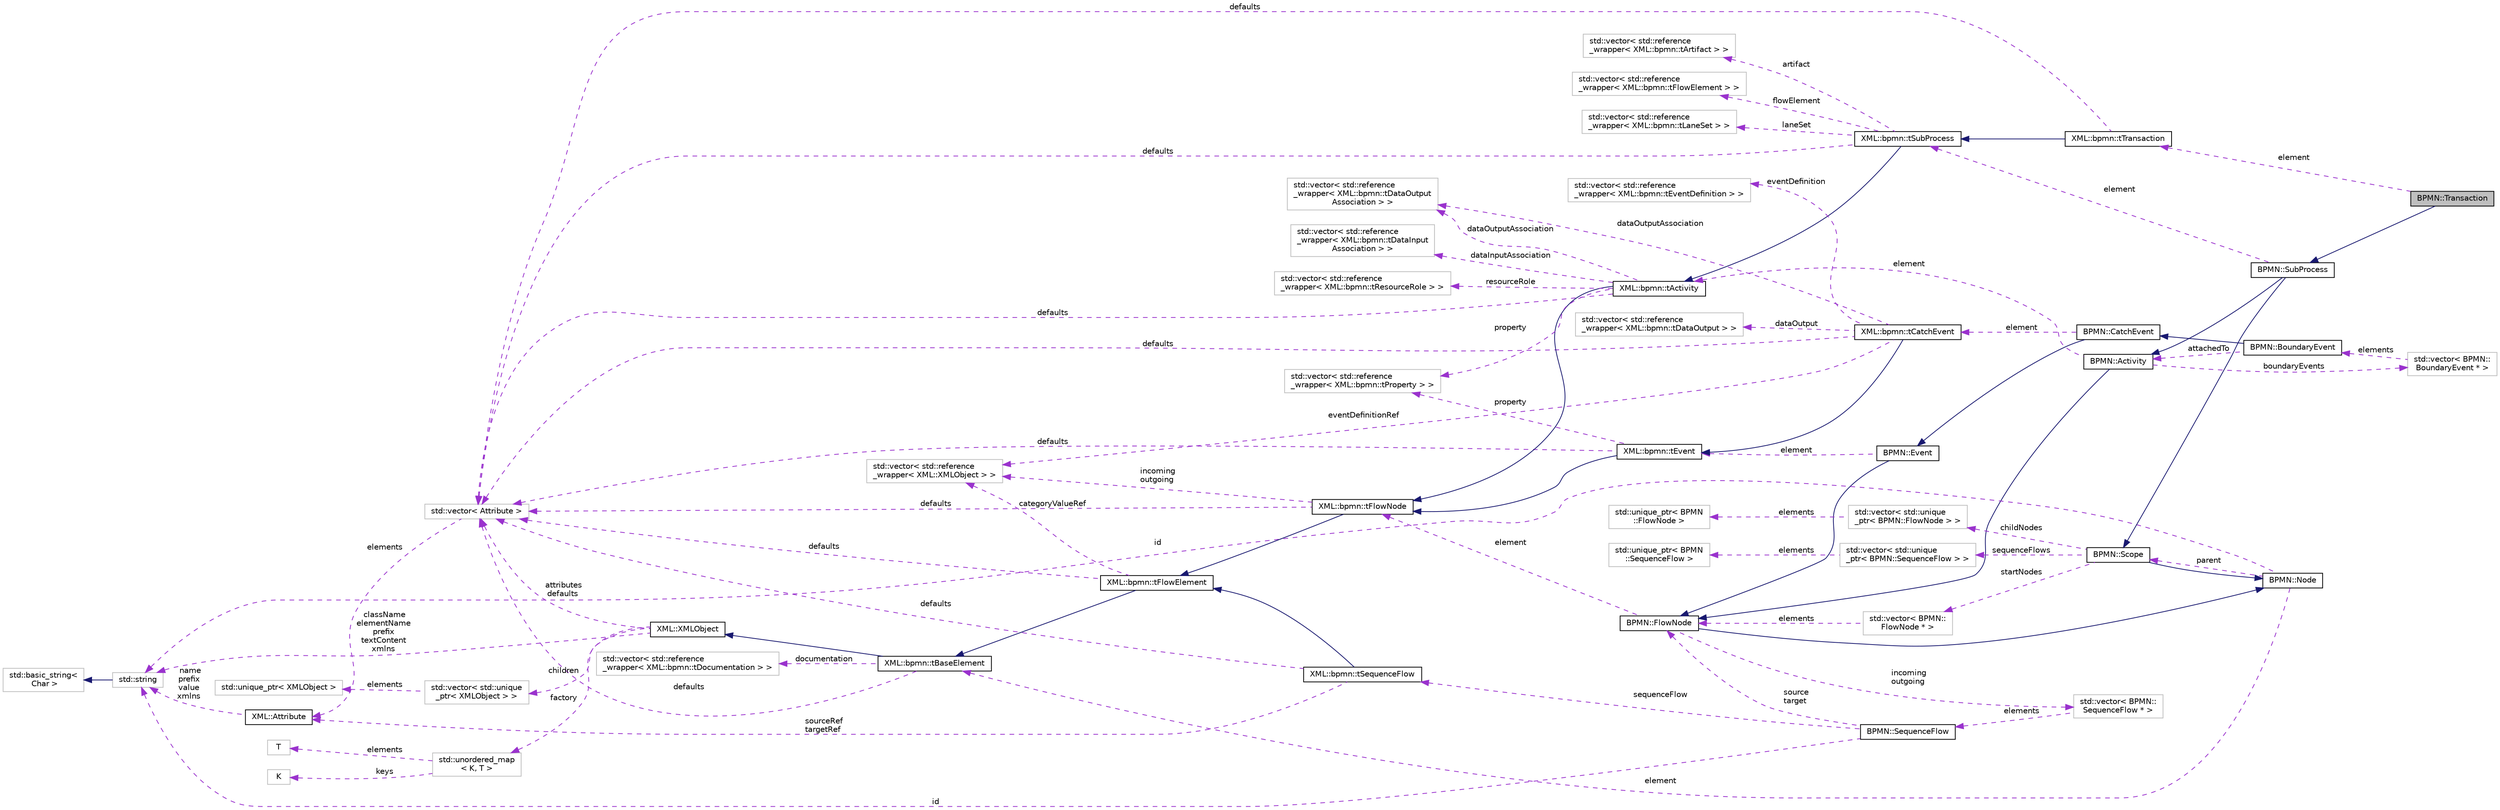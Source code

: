 digraph "BPMN::Transaction"
{
 // LATEX_PDF_SIZE
  edge [fontname="Helvetica",fontsize="10",labelfontname="Helvetica",labelfontsize="10"];
  node [fontname="Helvetica",fontsize="10",shape=record];
  rankdir="LR";
  Node1 [label="BPMN::Transaction",height=0.2,width=0.4,color="black", fillcolor="grey75", style="filled", fontcolor="black",tooltip=" "];
  Node2 -> Node1 [dir="back",color="midnightblue",fontsize="10",style="solid",fontname="Helvetica"];
  Node2 [label="BPMN::SubProcess",height=0.2,width=0.4,color="black", fillcolor="white", style="filled",URL="$classBPMN_1_1SubProcess.html",tooltip=" "];
  Node3 -> Node2 [dir="back",color="midnightblue",fontsize="10",style="solid",fontname="Helvetica"];
  Node3 [label="BPMN::Activity",height=0.2,width=0.4,color="black", fillcolor="white", style="filled",URL="$classBPMN_1_1Activity.html",tooltip=" "];
  Node4 -> Node3 [dir="back",color="midnightblue",fontsize="10",style="solid",fontname="Helvetica"];
  Node4 [label="BPMN::FlowNode",height=0.2,width=0.4,color="black", fillcolor="white", style="filled",URL="$classBPMN_1_1FlowNode.html",tooltip=" "];
  Node5 -> Node4 [dir="back",color="midnightblue",fontsize="10",style="solid",fontname="Helvetica"];
  Node5 [label="BPMN::Node",height=0.2,width=0.4,color="black", fillcolor="white", style="filled",URL="$classBPMN_1_1Node.html",tooltip="Represents a node in a BPMN process."];
  Node6 -> Node5 [dir="back",color="darkorchid3",fontsize="10",style="dashed",label=" element" ,fontname="Helvetica"];
  Node6 [label="XML::bpmn::tBaseElement",height=0.2,width=0.4,color="black", fillcolor="white", style="filled",URL="$classXML_1_1bpmn_1_1tBaseElement.html",tooltip=" "];
  Node7 -> Node6 [dir="back",color="midnightblue",fontsize="10",style="solid",fontname="Helvetica"];
  Node7 [label="XML::XMLObject",height=0.2,width=0.4,color="black", fillcolor="white", style="filled",URL="$classXML_1_1XMLObject.html",tooltip=" "];
  Node8 -> Node7 [dir="back",color="darkorchid3",fontsize="10",style="dashed",label=" attributes\ndefaults" ,fontname="Helvetica"];
  Node8 [label="std::vector\< Attribute \>",height=0.2,width=0.4,color="grey75", fillcolor="white", style="filled",tooltip=" "];
  Node9 -> Node8 [dir="back",color="darkorchid3",fontsize="10",style="dashed",label=" elements" ,fontname="Helvetica"];
  Node9 [label="XML::Attribute",height=0.2,width=0.4,color="black", fillcolor="white", style="filled",URL="$structXML_1_1Attribute.html",tooltip=" "];
  Node10 -> Node9 [dir="back",color="darkorchid3",fontsize="10",style="dashed",label=" name\nprefix\nvalue\nxmlns" ,fontname="Helvetica"];
  Node10 [label="std::string",height=0.2,width=0.4,color="grey75", fillcolor="white", style="filled",tooltip=" "];
  Node11 -> Node10 [dir="back",color="midnightblue",fontsize="10",style="solid",fontname="Helvetica"];
  Node11 [label="std::basic_string\<\l Char \>",height=0.2,width=0.4,color="grey75", fillcolor="white", style="filled",tooltip=" "];
  Node10 -> Node7 [dir="back",color="darkorchid3",fontsize="10",style="dashed",label=" className\nelementName\nprefix\ntextContent\nxmlns" ,fontname="Helvetica"];
  Node12 -> Node7 [dir="back",color="darkorchid3",fontsize="10",style="dashed",label=" children" ,fontname="Helvetica"];
  Node12 [label="std::vector\< std::unique\l_ptr\< XMLObject \> \>",height=0.2,width=0.4,color="grey75", fillcolor="white", style="filled",tooltip=" "];
  Node13 -> Node12 [dir="back",color="darkorchid3",fontsize="10",style="dashed",label=" elements" ,fontname="Helvetica"];
  Node13 [label="std::unique_ptr\< XMLObject \>",height=0.2,width=0.4,color="grey75", fillcolor="white", style="filled",tooltip=" "];
  Node14 -> Node7 [dir="back",color="darkorchid3",fontsize="10",style="dashed",label=" factory" ,fontname="Helvetica"];
  Node14 [label="std::unordered_map\l\< K, T \>",height=0.2,width=0.4,color="grey75", fillcolor="white", style="filled",tooltip=" "];
  Node15 -> Node14 [dir="back",color="darkorchid3",fontsize="10",style="dashed",label=" keys" ,fontname="Helvetica"];
  Node15 [label="K",height=0.2,width=0.4,color="grey75", fillcolor="white", style="filled",tooltip=" "];
  Node16 -> Node14 [dir="back",color="darkorchid3",fontsize="10",style="dashed",label=" elements" ,fontname="Helvetica"];
  Node16 [label="T",height=0.2,width=0.4,color="grey75", fillcolor="white", style="filled",tooltip=" "];
  Node17 -> Node6 [dir="back",color="darkorchid3",fontsize="10",style="dashed",label=" documentation" ,fontname="Helvetica"];
  Node17 [label="std::vector\< std::reference\l_wrapper\< XML::bpmn::tDocumentation \> \>",height=0.2,width=0.4,color="grey75", fillcolor="white", style="filled",tooltip=" "];
  Node8 -> Node6 [dir="back",color="darkorchid3",fontsize="10",style="dashed",label=" defaults" ,fontname="Helvetica"];
  Node18 -> Node5 [dir="back",color="darkorchid3",fontsize="10",style="dashed",label=" parent" ,fontname="Helvetica"];
  Node18 [label="BPMN::Scope",height=0.2,width=0.4,color="black", fillcolor="white", style="filled",URL="$classBPMN_1_1Scope.html",tooltip=" "];
  Node5 -> Node18 [dir="back",color="midnightblue",fontsize="10",style="solid",fontname="Helvetica"];
  Node19 -> Node18 [dir="back",color="darkorchid3",fontsize="10",style="dashed",label=" childNodes" ,fontname="Helvetica"];
  Node19 [label="std::vector\< std::unique\l_ptr\< BPMN::FlowNode \> \>",height=0.2,width=0.4,color="grey75", fillcolor="white", style="filled",tooltip=" "];
  Node20 -> Node19 [dir="back",color="darkorchid3",fontsize="10",style="dashed",label=" elements" ,fontname="Helvetica"];
  Node20 [label="std::unique_ptr\< BPMN\l::FlowNode \>",height=0.2,width=0.4,color="grey75", fillcolor="white", style="filled",tooltip=" "];
  Node21 -> Node18 [dir="back",color="darkorchid3",fontsize="10",style="dashed",label=" startNodes" ,fontname="Helvetica"];
  Node21 [label="std::vector\< BPMN::\lFlowNode * \>",height=0.2,width=0.4,color="grey75", fillcolor="white", style="filled",tooltip=" "];
  Node4 -> Node21 [dir="back",color="darkorchid3",fontsize="10",style="dashed",label=" elements" ,fontname="Helvetica"];
  Node22 -> Node18 [dir="back",color="darkorchid3",fontsize="10",style="dashed",label=" sequenceFlows" ,fontname="Helvetica"];
  Node22 [label="std::vector\< std::unique\l_ptr\< BPMN::SequenceFlow \> \>",height=0.2,width=0.4,color="grey75", fillcolor="white", style="filled",tooltip=" "];
  Node23 -> Node22 [dir="back",color="darkorchid3",fontsize="10",style="dashed",label=" elements" ,fontname="Helvetica"];
  Node23 [label="std::unique_ptr\< BPMN\l::SequenceFlow \>",height=0.2,width=0.4,color="grey75", fillcolor="white", style="filled",tooltip=" "];
  Node10 -> Node5 [dir="back",color="darkorchid3",fontsize="10",style="dashed",label=" id" ,fontname="Helvetica"];
  Node24 -> Node4 [dir="back",color="darkorchid3",fontsize="10",style="dashed",label=" incoming\noutgoing" ,fontname="Helvetica"];
  Node24 [label="std::vector\< BPMN::\lSequenceFlow * \>",height=0.2,width=0.4,color="grey75", fillcolor="white", style="filled",tooltip=" "];
  Node25 -> Node24 [dir="back",color="darkorchid3",fontsize="10",style="dashed",label=" elements" ,fontname="Helvetica"];
  Node25 [label="BPMN::SequenceFlow",height=0.2,width=0.4,color="black", fillcolor="white", style="filled",URL="$classBPMN_1_1SequenceFlow.html",tooltip="Represents a sequence flow in a BPMN process."];
  Node4 -> Node25 [dir="back",color="darkorchid3",fontsize="10",style="dashed",label=" source\ntarget" ,fontname="Helvetica"];
  Node26 -> Node25 [dir="back",color="darkorchid3",fontsize="10",style="dashed",label=" sequenceFlow" ,fontname="Helvetica"];
  Node26 [label="XML::bpmn::tSequenceFlow",height=0.2,width=0.4,color="black", fillcolor="white", style="filled",URL="$classXML_1_1bpmn_1_1tSequenceFlow.html",tooltip=" "];
  Node27 -> Node26 [dir="back",color="midnightblue",fontsize="10",style="solid",fontname="Helvetica"];
  Node27 [label="XML::bpmn::tFlowElement",height=0.2,width=0.4,color="black", fillcolor="white", style="filled",URL="$classXML_1_1bpmn_1_1tFlowElement.html",tooltip=" "];
  Node6 -> Node27 [dir="back",color="midnightblue",fontsize="10",style="solid",fontname="Helvetica"];
  Node8 -> Node27 [dir="back",color="darkorchid3",fontsize="10",style="dashed",label=" defaults" ,fontname="Helvetica"];
  Node28 -> Node27 [dir="back",color="darkorchid3",fontsize="10",style="dashed",label=" categoryValueRef" ,fontname="Helvetica"];
  Node28 [label="std::vector\< std::reference\l_wrapper\< XML::XMLObject \> \>",height=0.2,width=0.4,color="grey75", fillcolor="white", style="filled",tooltip=" "];
  Node9 -> Node26 [dir="back",color="darkorchid3",fontsize="10",style="dashed",label=" sourceRef\ntargetRef" ,fontname="Helvetica"];
  Node8 -> Node26 [dir="back",color="darkorchid3",fontsize="10",style="dashed",label=" defaults" ,fontname="Helvetica"];
  Node10 -> Node25 [dir="back",color="darkorchid3",fontsize="10",style="dashed",label=" id" ,fontname="Helvetica"];
  Node29 -> Node4 [dir="back",color="darkorchid3",fontsize="10",style="dashed",label=" element" ,fontname="Helvetica"];
  Node29 [label="XML::bpmn::tFlowNode",height=0.2,width=0.4,color="black", fillcolor="white", style="filled",URL="$classXML_1_1bpmn_1_1tFlowNode.html",tooltip=" "];
  Node27 -> Node29 [dir="back",color="midnightblue",fontsize="10",style="solid",fontname="Helvetica"];
  Node8 -> Node29 [dir="back",color="darkorchid3",fontsize="10",style="dashed",label=" defaults" ,fontname="Helvetica"];
  Node28 -> Node29 [dir="back",color="darkorchid3",fontsize="10",style="dashed",label=" incoming\noutgoing" ,fontname="Helvetica"];
  Node30 -> Node3 [dir="back",color="darkorchid3",fontsize="10",style="dashed",label=" element" ,fontname="Helvetica"];
  Node30 [label="XML::bpmn::tActivity",height=0.2,width=0.4,color="black", fillcolor="white", style="filled",URL="$classXML_1_1bpmn_1_1tActivity.html",tooltip=" "];
  Node29 -> Node30 [dir="back",color="midnightblue",fontsize="10",style="solid",fontname="Helvetica"];
  Node31 -> Node30 [dir="back",color="darkorchid3",fontsize="10",style="dashed",label=" property" ,fontname="Helvetica"];
  Node31 [label="std::vector\< std::reference\l_wrapper\< XML::bpmn::tProperty \> \>",height=0.2,width=0.4,color="grey75", fillcolor="white", style="filled",tooltip=" "];
  Node8 -> Node30 [dir="back",color="darkorchid3",fontsize="10",style="dashed",label=" defaults" ,fontname="Helvetica"];
  Node32 -> Node30 [dir="back",color="darkorchid3",fontsize="10",style="dashed",label=" dataOutputAssociation" ,fontname="Helvetica"];
  Node32 [label="std::vector\< std::reference\l_wrapper\< XML::bpmn::tDataOutput\lAssociation \> \>",height=0.2,width=0.4,color="grey75", fillcolor="white", style="filled",tooltip=" "];
  Node33 -> Node30 [dir="back",color="darkorchid3",fontsize="10",style="dashed",label=" dataInputAssociation" ,fontname="Helvetica"];
  Node33 [label="std::vector\< std::reference\l_wrapper\< XML::bpmn::tDataInput\lAssociation \> \>",height=0.2,width=0.4,color="grey75", fillcolor="white", style="filled",tooltip=" "];
  Node34 -> Node30 [dir="back",color="darkorchid3",fontsize="10",style="dashed",label=" resourceRole" ,fontname="Helvetica"];
  Node34 [label="std::vector\< std::reference\l_wrapper\< XML::bpmn::tResourceRole \> \>",height=0.2,width=0.4,color="grey75", fillcolor="white", style="filled",tooltip=" "];
  Node35 -> Node3 [dir="back",color="darkorchid3",fontsize="10",style="dashed",label=" boundaryEvents" ,fontname="Helvetica"];
  Node35 [label="std::vector\< BPMN::\lBoundaryEvent * \>",height=0.2,width=0.4,color="grey75", fillcolor="white", style="filled",tooltip=" "];
  Node36 -> Node35 [dir="back",color="darkorchid3",fontsize="10",style="dashed",label=" elements" ,fontname="Helvetica"];
  Node36 [label="BPMN::BoundaryEvent",height=0.2,width=0.4,color="black", fillcolor="white", style="filled",URL="$classBPMN_1_1BoundaryEvent.html",tooltip="Represents a boundary event attached to an activity in a BPMN process."];
  Node37 -> Node36 [dir="back",color="midnightblue",fontsize="10",style="solid",fontname="Helvetica"];
  Node37 [label="BPMN::CatchEvent",height=0.2,width=0.4,color="black", fillcolor="white", style="filled",URL="$classBPMN_1_1CatchEvent.html",tooltip=" "];
  Node38 -> Node37 [dir="back",color="midnightblue",fontsize="10",style="solid",fontname="Helvetica"];
  Node38 [label="BPMN::Event",height=0.2,width=0.4,color="black", fillcolor="white", style="filled",URL="$classBPMN_1_1Event.html",tooltip=" "];
  Node4 -> Node38 [dir="back",color="midnightblue",fontsize="10",style="solid",fontname="Helvetica"];
  Node39 -> Node38 [dir="back",color="darkorchid3",fontsize="10",style="dashed",label=" element" ,fontname="Helvetica"];
  Node39 [label="XML::bpmn::tEvent",height=0.2,width=0.4,color="black", fillcolor="white", style="filled",URL="$classXML_1_1bpmn_1_1tEvent.html",tooltip=" "];
  Node29 -> Node39 [dir="back",color="midnightblue",fontsize="10",style="solid",fontname="Helvetica"];
  Node31 -> Node39 [dir="back",color="darkorchid3",fontsize="10",style="dashed",label=" property" ,fontname="Helvetica"];
  Node8 -> Node39 [dir="back",color="darkorchid3",fontsize="10",style="dashed",label=" defaults" ,fontname="Helvetica"];
  Node40 -> Node37 [dir="back",color="darkorchid3",fontsize="10",style="dashed",label=" element" ,fontname="Helvetica"];
  Node40 [label="XML::bpmn::tCatchEvent",height=0.2,width=0.4,color="black", fillcolor="white", style="filled",URL="$classXML_1_1bpmn_1_1tCatchEvent.html",tooltip=" "];
  Node39 -> Node40 [dir="back",color="midnightblue",fontsize="10",style="solid",fontname="Helvetica"];
  Node8 -> Node40 [dir="back",color="darkorchid3",fontsize="10",style="dashed",label=" defaults" ,fontname="Helvetica"];
  Node32 -> Node40 [dir="back",color="darkorchid3",fontsize="10",style="dashed",label=" dataOutputAssociation" ,fontname="Helvetica"];
  Node28 -> Node40 [dir="back",color="darkorchid3",fontsize="10",style="dashed",label=" eventDefinitionRef" ,fontname="Helvetica"];
  Node41 -> Node40 [dir="back",color="darkorchid3",fontsize="10",style="dashed",label=" dataOutput" ,fontname="Helvetica"];
  Node41 [label="std::vector\< std::reference\l_wrapper\< XML::bpmn::tDataOutput \> \>",height=0.2,width=0.4,color="grey75", fillcolor="white", style="filled",tooltip=" "];
  Node42 -> Node40 [dir="back",color="darkorchid3",fontsize="10",style="dashed",label=" eventDefinition" ,fontname="Helvetica"];
  Node42 [label="std::vector\< std::reference\l_wrapper\< XML::bpmn::tEventDefinition \> \>",height=0.2,width=0.4,color="grey75", fillcolor="white", style="filled",tooltip=" "];
  Node3 -> Node36 [dir="back",color="darkorchid3",fontsize="10",style="dashed",label=" attachedTo" ,fontname="Helvetica"];
  Node18 -> Node2 [dir="back",color="midnightblue",fontsize="10",style="solid",fontname="Helvetica"];
  Node43 -> Node2 [dir="back",color="darkorchid3",fontsize="10",style="dashed",label=" element" ,fontname="Helvetica"];
  Node43 [label="XML::bpmn::tSubProcess",height=0.2,width=0.4,color="black", fillcolor="white", style="filled",URL="$classXML_1_1bpmn_1_1tSubProcess.html",tooltip=" "];
  Node30 -> Node43 [dir="back",color="midnightblue",fontsize="10",style="solid",fontname="Helvetica"];
  Node44 -> Node43 [dir="back",color="darkorchid3",fontsize="10",style="dashed",label=" artifact" ,fontname="Helvetica"];
  Node44 [label="std::vector\< std::reference\l_wrapper\< XML::bpmn::tArtifact \> \>",height=0.2,width=0.4,color="grey75", fillcolor="white", style="filled",tooltip=" "];
  Node45 -> Node43 [dir="back",color="darkorchid3",fontsize="10",style="dashed",label=" flowElement" ,fontname="Helvetica"];
  Node45 [label="std::vector\< std::reference\l_wrapper\< XML::bpmn::tFlowElement \> \>",height=0.2,width=0.4,color="grey75", fillcolor="white", style="filled",tooltip=" "];
  Node46 -> Node43 [dir="back",color="darkorchid3",fontsize="10",style="dashed",label=" laneSet" ,fontname="Helvetica"];
  Node46 [label="std::vector\< std::reference\l_wrapper\< XML::bpmn::tLaneSet \> \>",height=0.2,width=0.4,color="grey75", fillcolor="white", style="filled",tooltip=" "];
  Node8 -> Node43 [dir="back",color="darkorchid3",fontsize="10",style="dashed",label=" defaults" ,fontname="Helvetica"];
  Node47 -> Node1 [dir="back",color="darkorchid3",fontsize="10",style="dashed",label=" element" ,fontname="Helvetica"];
  Node47 [label="XML::bpmn::tTransaction",height=0.2,width=0.4,color="black", fillcolor="white", style="filled",URL="$classXML_1_1bpmn_1_1tTransaction.html",tooltip=" "];
  Node43 -> Node47 [dir="back",color="midnightblue",fontsize="10",style="solid",fontname="Helvetica"];
  Node8 -> Node47 [dir="back",color="darkorchid3",fontsize="10",style="dashed",label=" defaults" ,fontname="Helvetica"];
}
